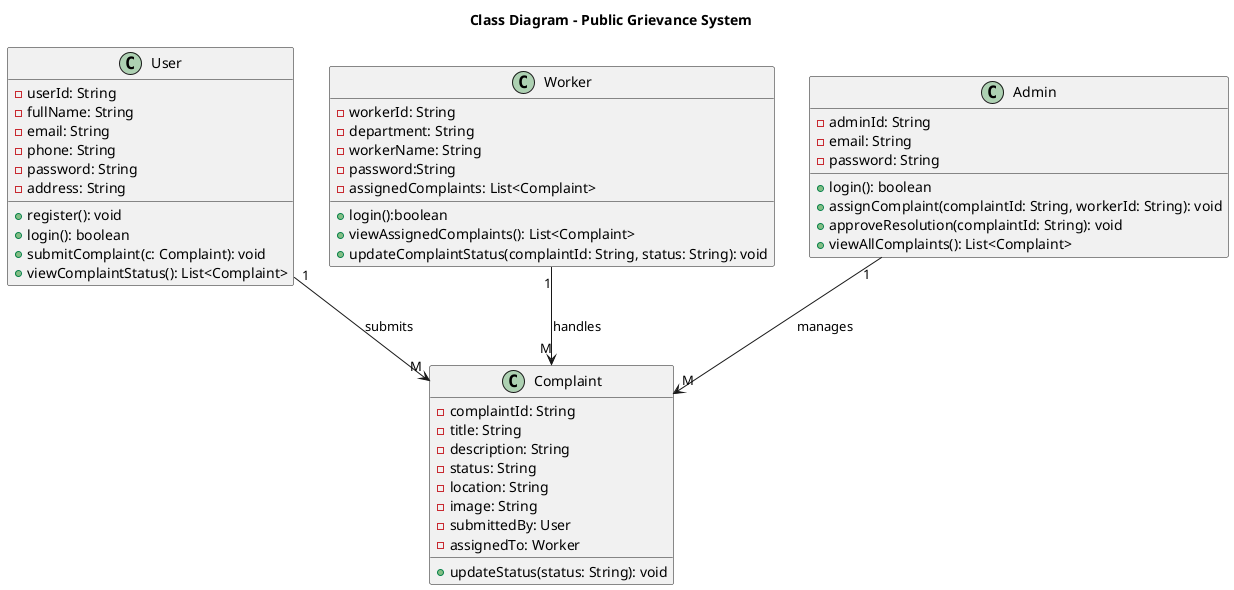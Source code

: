@startuml
' Title
title Class Diagram - Public Grievance System
'  skinparam classAttributeIconSize 0
' skinparam linetype ortho

' Classes
class User {
    - userId: String
    - fullName: String
    - email: String
    - phone: String
    - password: String
    - address: String
    + register(): void
    + login(): boolean
    + submitComplaint(c: Complaint): void
    + viewComplaintStatus(): List<Complaint>
}

class Worker {
    - workerId: String
    - department: String
    - workerName: String
    - password:String
    + login():boolean
    - assignedComplaints: List<Complaint>
    + viewAssignedComplaints(): List<Complaint>
    + updateComplaintStatus(complaintId: String, status: String): void
}

class Admin {
    - adminId: String
    - email: String
    - password: String
    + login(): boolean
    + assignComplaint(complaintId: String, workerId: String): void
    + approveResolution(complaintId: String): void
    + viewAllComplaints(): List<Complaint>
}

class Complaint {
    - complaintId: String
    - title: String
    - description: String
    - status: String
    - location: String
    - image: String
    - submittedBy: User
    - assignedTo: Worker
    + updateStatus(status: String): void
}

' Relationships
User "1" --> "M" Complaint : "submits"
Worker "1" --> "M" Complaint : "handles"
Admin "1" --> "M" Complaint : "   manages"


@enduml
